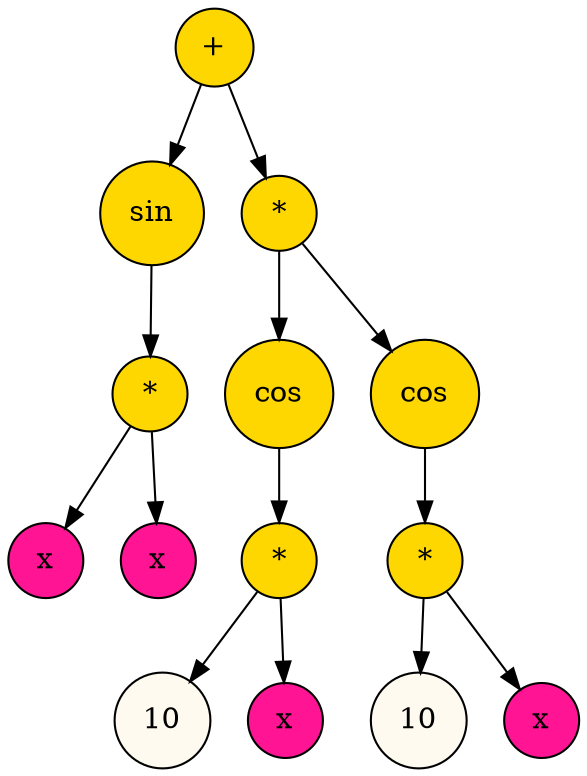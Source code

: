 digraph {
node [shape=circle]
node0x562fe27c6330 [label="+" style=filled fillcolor=gold]
node0x562fe27c6360 [label="sin" style=filled fillcolor=gold]
node0x562fe27c6330 -> node0x562fe27c6360
node0x562fe27c6360 [label="sin" style=filled fillcolor=gold]
node0x562fe27c6390 [label="*" style=filled fillcolor=gold]
node0x562fe27c6360 -> node0x562fe27c6390
node0x562fe27c6390 [label="*" style=filled fillcolor=gold]
node0x562fe27c63c0 [label="x" style=filled fillcolor=deeppink]
node0x562fe27c6390 -> node0x562fe27c63c0
node0x562fe27c6390 [label="*" style=filled fillcolor=gold]
node0x562fe27c6410 [label="x" style=filled fillcolor=deeppink]
node0x562fe27c6390 -> node0x562fe27c6410
node0x562fe27c6330 [label="+" style=filled fillcolor=gold]
node0x562fe27c6460 [label="*" style=filled fillcolor=gold]
node0x562fe27c6330 -> node0x562fe27c6460
node0x562fe27c6460 [label="*" style=filled fillcolor=gold]
node0x562fe27c6490 [label="cos" style=filled fillcolor=gold]
node0x562fe27c6460 -> node0x562fe27c6490
node0x562fe27c6490 [label="cos" style=filled fillcolor=gold]
node0x562fe27c64c0 [label="*" style=filled fillcolor=gold]
node0x562fe27c6490 -> node0x562fe27c64c0
node0x562fe27c64c0 [label="*" style=filled fillcolor=gold]
node0x562fe27c64f0 [label="10" style=filled fillcolor=floralwhite]
node0x562fe27c64c0 -> node0x562fe27c64f0
node0x562fe27c64c0 [label="*" style=filled fillcolor=gold]
node0x562fe27c6520 [label="x" style=filled fillcolor=deeppink]
node0x562fe27c64c0 -> node0x562fe27c6520
node0x562fe27c6460 [label="*" style=filled fillcolor=gold]
node0x562fe27c6570 [label="cos" style=filled fillcolor=gold]
node0x562fe27c6460 -> node0x562fe27c6570
node0x562fe27c6570 [label="cos" style=filled fillcolor=gold]
node0x562fe27c65a0 [label="*" style=filled fillcolor=gold]
node0x562fe27c6570 -> node0x562fe27c65a0
node0x562fe27c65a0 [label="*" style=filled fillcolor=gold]
node0x562fe27c65d0 [label="10" style=filled fillcolor=floralwhite]
node0x562fe27c65a0 -> node0x562fe27c65d0
node0x562fe27c65a0 [label="*" style=filled fillcolor=gold]
node0x562fe27c6600 [label="x" style=filled fillcolor=deeppink]
node0x562fe27c65a0 -> node0x562fe27c6600
}
